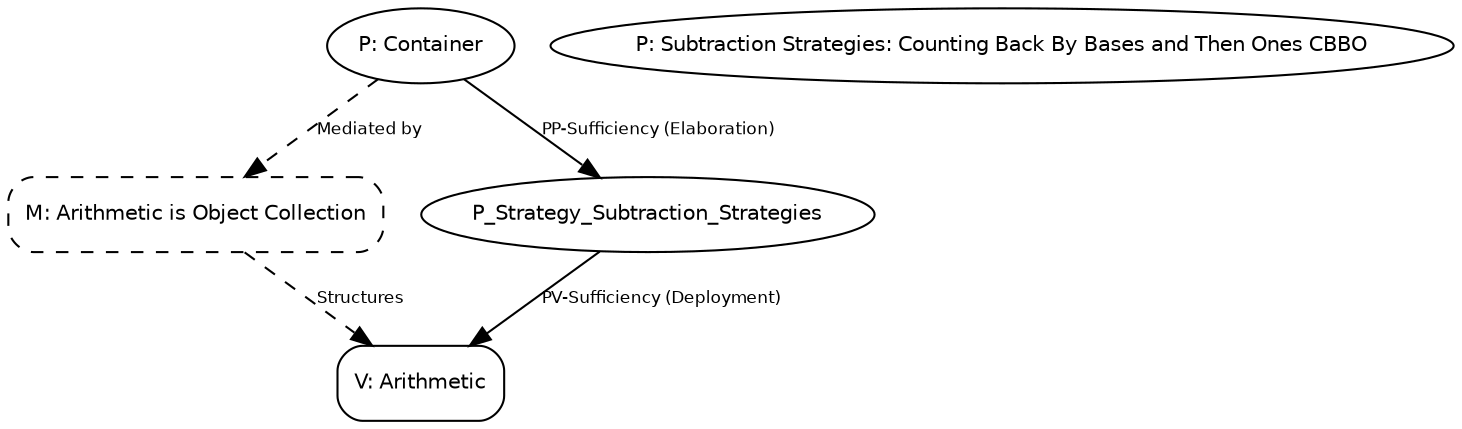 // MUD for Subtraction_Strategies:_Counting_Back_By_Bases_and_Then_Ones_CBBO
digraph {
	node [fontname=Helvetica fontsize=10]
	edge [fontname=Helvetica fontsize=8]
	P_Embodied_Container [label="P: Container" shape=ellipse]
	"P_Strategy_Subtraction_Strategies:_Counting_Back_By_Bases_and_Then_Ones_CBBO" [label="P: Subtraction Strategies: Counting Back By Bases and Then Ones CBBO" shape=ellipse]
	V_Arithmetic [label="V: Arithmetic" shape=box style=rounded]
	"Arithmetic is Object Collection" [label="M: Arithmetic is Object Collection" shape=box style="rounded,dashed"]
	P_Embodied_Container -> P_Strategy_Subtraction_Strategies:_Counting_Back_By_Bases_and_Then_Ones_CBBO [label="PP-Sufficiency (Elaboration)" style=solid]
	P_Embodied_Container -> "Arithmetic is Object Collection" [label="Mediated by" style=dashed]
	P_Strategy_Subtraction_Strategies:_Counting_Back_By_Bases_and_Then_Ones_CBBO -> V_Arithmetic [label="PV-Sufficiency (Deployment)" style=solid]
	"Arithmetic is Object Collection" -> V_Arithmetic [label=Structures style=dashed]
}
